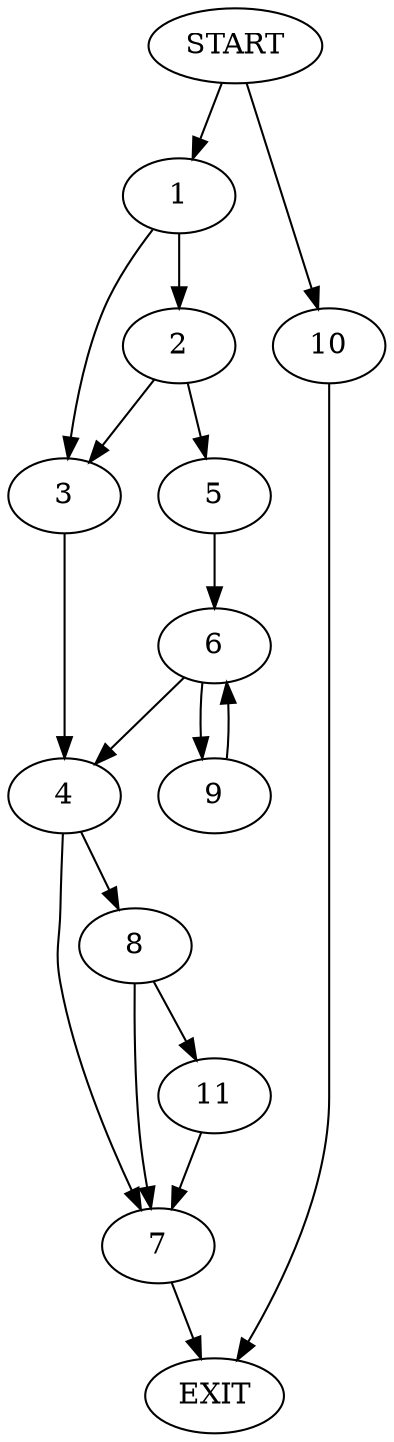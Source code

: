 digraph {
0 [label="START"]
12 [label="EXIT"]
0 -> 1
1 -> 2
1 -> 3
3 -> 4
2 -> 5
2 -> 3
5 -> 6
4 -> 7
4 -> 8
6 -> 9
6 -> 4
9 -> 6
0 -> 10
10 -> 12
7 -> 12
8 -> 7
8 -> 11
11 -> 7
}
